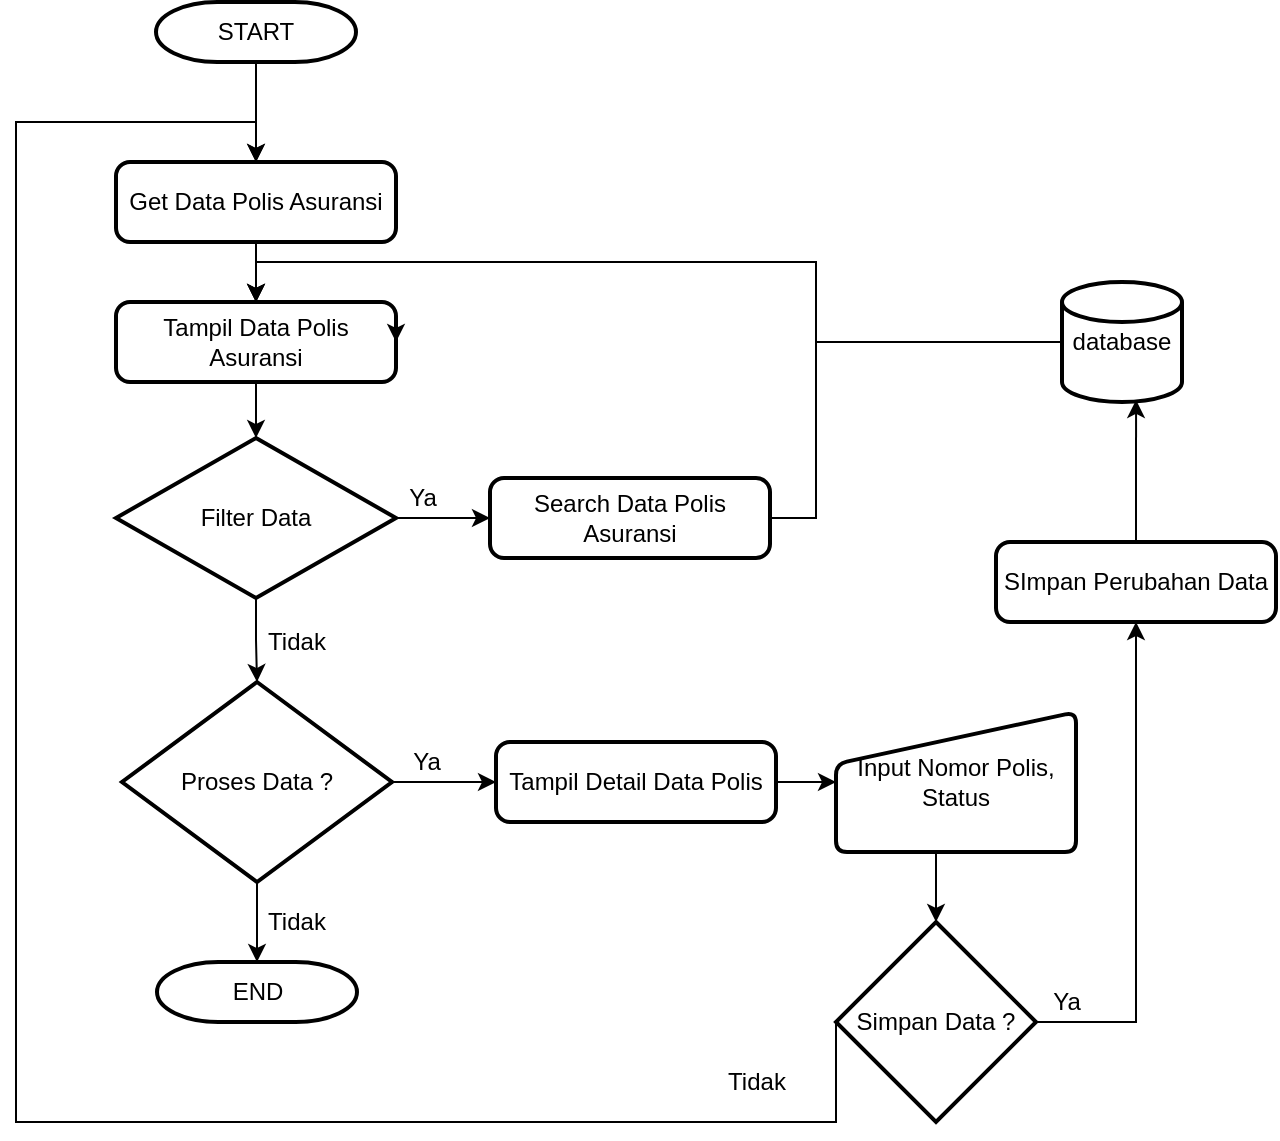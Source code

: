 <mxfile version="14.9.8" type="device"><diagram id="d2NR0x1WY9Lk7y7JU_gu" name="Page-1"><mxGraphModel dx="1021" dy="612" grid="1" gridSize="10" guides="1" tooltips="1" connect="1" arrows="1" fold="1" page="1" pageScale="1" pageWidth="850" pageHeight="1100" math="0" shadow="0"><root><mxCell id="0"/><mxCell id="1" parent="0"/><mxCell id="DOvLUxVpShTw0jf7nBZx-3" value="" style="edgeStyle=orthogonalEdgeStyle;rounded=0;orthogonalLoop=1;jettySize=auto;html=1;" edge="1" parent="1" source="DOvLUxVpShTw0jf7nBZx-1" target="DOvLUxVpShTw0jf7nBZx-2"><mxGeometry relative="1" as="geometry"/></mxCell><mxCell id="DOvLUxVpShTw0jf7nBZx-1" value="START" style="strokeWidth=2;html=1;shape=mxgraph.flowchart.terminator;whiteSpace=wrap;" vertex="1" parent="1"><mxGeometry x="260" y="20" width="100" height="30" as="geometry"/></mxCell><mxCell id="DOvLUxVpShTw0jf7nBZx-6" value="" style="edgeStyle=orthogonalEdgeStyle;rounded=0;orthogonalLoop=1;jettySize=auto;html=1;" edge="1" parent="1" source="DOvLUxVpShTw0jf7nBZx-2" target="DOvLUxVpShTw0jf7nBZx-5"><mxGeometry relative="1" as="geometry"/></mxCell><mxCell id="DOvLUxVpShTw0jf7nBZx-2" value="Get Data Polis Asuransi" style="rounded=1;whiteSpace=wrap;html=1;absoluteArcSize=1;arcSize=14;strokeWidth=2;" vertex="1" parent="1"><mxGeometry x="240" y="100" width="140" height="40" as="geometry"/></mxCell><mxCell id="DOvLUxVpShTw0jf7nBZx-12" value="" style="edgeStyle=orthogonalEdgeStyle;rounded=0;orthogonalLoop=1;jettySize=auto;html=1;" edge="1" parent="1" source="DOvLUxVpShTw0jf7nBZx-4" target="DOvLUxVpShTw0jf7nBZx-11"><mxGeometry relative="1" as="geometry"/></mxCell><mxCell id="DOvLUxVpShTw0jf7nBZx-13" value="" style="edgeStyle=orthogonalEdgeStyle;rounded=0;orthogonalLoop=1;jettySize=auto;html=1;" edge="1" parent="1" source="DOvLUxVpShTw0jf7nBZx-4" target="DOvLUxVpShTw0jf7nBZx-8"><mxGeometry relative="1" as="geometry"/></mxCell><mxCell id="DOvLUxVpShTw0jf7nBZx-4" value="Filter Data" style="strokeWidth=2;html=1;shape=mxgraph.flowchart.decision;whiteSpace=wrap;" vertex="1" parent="1"><mxGeometry x="240" y="238" width="140" height="80" as="geometry"/></mxCell><mxCell id="DOvLUxVpShTw0jf7nBZx-7" value="" style="edgeStyle=orthogonalEdgeStyle;rounded=0;orthogonalLoop=1;jettySize=auto;html=1;" edge="1" parent="1" source="DOvLUxVpShTw0jf7nBZx-5" target="DOvLUxVpShTw0jf7nBZx-4"><mxGeometry relative="1" as="geometry"/></mxCell><mxCell id="DOvLUxVpShTw0jf7nBZx-5" value="Tampil Data Polis Asuransi" style="rounded=1;whiteSpace=wrap;html=1;absoluteArcSize=1;arcSize=14;strokeWidth=2;" vertex="1" parent="1"><mxGeometry x="240" y="170" width="140" height="40" as="geometry"/></mxCell><mxCell id="DOvLUxVpShTw0jf7nBZx-28" style="edgeStyle=orthogonalEdgeStyle;rounded=0;orthogonalLoop=1;jettySize=auto;html=1;exitX=1;exitY=0.5;exitDx=0;exitDy=0;entryX=0.5;entryY=0;entryDx=0;entryDy=0;" edge="1" parent="1" source="DOvLUxVpShTw0jf7nBZx-8" target="DOvLUxVpShTw0jf7nBZx-5"><mxGeometry relative="1" as="geometry"><Array as="points"><mxPoint x="590" y="278"/><mxPoint x="590" y="150"/><mxPoint x="310" y="150"/></Array></mxGeometry></mxCell><mxCell id="DOvLUxVpShTw0jf7nBZx-8" value="Search Data Polis Asuransi" style="rounded=1;whiteSpace=wrap;html=1;absoluteArcSize=1;arcSize=14;strokeWidth=2;" vertex="1" parent="1"><mxGeometry x="427" y="258" width="140" height="40" as="geometry"/></mxCell><mxCell id="DOvLUxVpShTw0jf7nBZx-15" value="" style="edgeStyle=orthogonalEdgeStyle;rounded=0;orthogonalLoop=1;jettySize=auto;html=1;" edge="1" parent="1" source="DOvLUxVpShTw0jf7nBZx-11" target="DOvLUxVpShTw0jf7nBZx-14"><mxGeometry relative="1" as="geometry"/></mxCell><mxCell id="DOvLUxVpShTw0jf7nBZx-39" value="" style="edgeStyle=orthogonalEdgeStyle;rounded=0;orthogonalLoop=1;jettySize=auto;html=1;" edge="1" parent="1" source="DOvLUxVpShTw0jf7nBZx-11" target="DOvLUxVpShTw0jf7nBZx-29"><mxGeometry relative="1" as="geometry"/></mxCell><mxCell id="DOvLUxVpShTw0jf7nBZx-11" value="Proses Data ?" style="strokeWidth=2;html=1;shape=mxgraph.flowchart.decision;whiteSpace=wrap;" vertex="1" parent="1"><mxGeometry x="243" y="360" width="135" height="100" as="geometry"/></mxCell><mxCell id="DOvLUxVpShTw0jf7nBZx-20" value="" style="edgeStyle=orthogonalEdgeStyle;rounded=0;orthogonalLoop=1;jettySize=auto;html=1;" edge="1" parent="1" source="DOvLUxVpShTw0jf7nBZx-14" target="DOvLUxVpShTw0jf7nBZx-19"><mxGeometry relative="1" as="geometry"/></mxCell><mxCell id="DOvLUxVpShTw0jf7nBZx-14" value="Tampil Detail Data Polis" style="rounded=1;whiteSpace=wrap;html=1;absoluteArcSize=1;arcSize=14;strokeWidth=2;" vertex="1" parent="1"><mxGeometry x="430" y="390" width="140" height="40" as="geometry"/></mxCell><mxCell id="DOvLUxVpShTw0jf7nBZx-22" style="edgeStyle=orthogonalEdgeStyle;rounded=0;orthogonalLoop=1;jettySize=auto;html=1;exitX=0.5;exitY=1;exitDx=0;exitDy=0;entryX=0.5;entryY=0;entryDx=0;entryDy=0;entryPerimeter=0;" edge="1" parent="1" source="DOvLUxVpShTw0jf7nBZx-19" target="DOvLUxVpShTw0jf7nBZx-21"><mxGeometry relative="1" as="geometry"/></mxCell><mxCell id="DOvLUxVpShTw0jf7nBZx-19" value="Input Nomor Polis,&lt;br&gt;Status" style="html=1;strokeWidth=2;shape=manualInput;whiteSpace=wrap;rounded=1;size=26;arcSize=11;" vertex="1" parent="1"><mxGeometry x="600" y="375" width="120" height="70" as="geometry"/></mxCell><mxCell id="DOvLUxVpShTw0jf7nBZx-25" style="edgeStyle=orthogonalEdgeStyle;rounded=0;orthogonalLoop=1;jettySize=auto;html=1;exitX=1;exitY=0.5;exitDx=0;exitDy=0;exitPerimeter=0;entryX=0.5;entryY=1;entryDx=0;entryDy=0;" edge="1" parent="1" source="DOvLUxVpShTw0jf7nBZx-21" target="DOvLUxVpShTw0jf7nBZx-24"><mxGeometry relative="1" as="geometry"/></mxCell><mxCell id="DOvLUxVpShTw0jf7nBZx-38" style="edgeStyle=orthogonalEdgeStyle;rounded=0;orthogonalLoop=1;jettySize=auto;html=1;entryX=0.5;entryY=0;entryDx=0;entryDy=0;exitX=0;exitY=0.5;exitDx=0;exitDy=0;exitPerimeter=0;" edge="1" parent="1" source="DOvLUxVpShTw0jf7nBZx-21" target="DOvLUxVpShTw0jf7nBZx-2"><mxGeometry relative="1" as="geometry"><Array as="points"><mxPoint x="600" y="580"/><mxPoint x="190" y="580"/><mxPoint x="190" y="80"/><mxPoint x="310" y="80"/></Array></mxGeometry></mxCell><mxCell id="DOvLUxVpShTw0jf7nBZx-21" value="Simpan Data ?" style="strokeWidth=2;html=1;shape=mxgraph.flowchart.decision;whiteSpace=wrap;" vertex="1" parent="1"><mxGeometry x="600" y="480" width="100" height="100" as="geometry"/></mxCell><mxCell id="DOvLUxVpShTw0jf7nBZx-33" style="edgeStyle=orthogonalEdgeStyle;rounded=0;orthogonalLoop=1;jettySize=auto;html=1;exitX=0;exitY=0.5;exitDx=0;exitDy=0;exitPerimeter=0;entryX=0.5;entryY=0;entryDx=0;entryDy=0;" edge="1" parent="1" source="DOvLUxVpShTw0jf7nBZx-23" target="DOvLUxVpShTw0jf7nBZx-5"><mxGeometry relative="1" as="geometry"><Array as="points"><mxPoint x="590" y="190"/><mxPoint x="590" y="150"/><mxPoint x="310" y="150"/></Array></mxGeometry></mxCell><mxCell id="DOvLUxVpShTw0jf7nBZx-23" value="database" style="strokeWidth=2;html=1;shape=mxgraph.flowchart.database;whiteSpace=wrap;" vertex="1" parent="1"><mxGeometry x="713" y="160" width="60" height="60" as="geometry"/></mxCell><mxCell id="DOvLUxVpShTw0jf7nBZx-26" style="edgeStyle=orthogonalEdgeStyle;rounded=0;orthogonalLoop=1;jettySize=auto;html=1;exitX=0.5;exitY=0;exitDx=0;exitDy=0;entryX=0.617;entryY=0.983;entryDx=0;entryDy=0;entryPerimeter=0;" edge="1" parent="1" source="DOvLUxVpShTw0jf7nBZx-24" target="DOvLUxVpShTw0jf7nBZx-23"><mxGeometry relative="1" as="geometry"/></mxCell><mxCell id="DOvLUxVpShTw0jf7nBZx-24" value="SImpan Perubahan Data" style="rounded=1;whiteSpace=wrap;html=1;absoluteArcSize=1;arcSize=14;strokeWidth=2;" vertex="1" parent="1"><mxGeometry x="680" y="290" width="140" height="40" as="geometry"/></mxCell><mxCell id="DOvLUxVpShTw0jf7nBZx-29" value="END" style="strokeWidth=2;html=1;shape=mxgraph.flowchart.terminator;whiteSpace=wrap;" vertex="1" parent="1"><mxGeometry x="260.5" y="500" width="100" height="30" as="geometry"/></mxCell><mxCell id="DOvLUxVpShTw0jf7nBZx-32" style="edgeStyle=orthogonalEdgeStyle;rounded=0;orthogonalLoop=1;jettySize=auto;html=1;exitX=1;exitY=0.25;exitDx=0;exitDy=0;entryX=1;entryY=0.5;entryDx=0;entryDy=0;" edge="1" parent="1" source="DOvLUxVpShTw0jf7nBZx-5" target="DOvLUxVpShTw0jf7nBZx-5"><mxGeometry relative="1" as="geometry"/></mxCell><mxCell id="DOvLUxVpShTw0jf7nBZx-34" value="Ya" style="text;html=1;align=center;verticalAlign=middle;resizable=0;points=[];autosize=1;strokeColor=none;" vertex="1" parent="1"><mxGeometry x="378" y="258" width="30" height="20" as="geometry"/></mxCell><mxCell id="DOvLUxVpShTw0jf7nBZx-35" value="Tidak" style="text;html=1;align=center;verticalAlign=middle;resizable=0;points=[];autosize=1;strokeColor=none;" vertex="1" parent="1"><mxGeometry x="310" y="330" width="40" height="20" as="geometry"/></mxCell><mxCell id="DOvLUxVpShTw0jf7nBZx-36" value="Ya" style="text;html=1;align=center;verticalAlign=middle;resizable=0;points=[];autosize=1;strokeColor=none;" vertex="1" parent="1"><mxGeometry x="380" y="390" width="30" height="20" as="geometry"/></mxCell><mxCell id="DOvLUxVpShTw0jf7nBZx-37" value="Ya" style="text;html=1;align=center;verticalAlign=middle;resizable=0;points=[];autosize=1;strokeColor=none;" vertex="1" parent="1"><mxGeometry x="700" y="510" width="30" height="20" as="geometry"/></mxCell><mxCell id="DOvLUxVpShTw0jf7nBZx-40" value="Tidak" style="text;html=1;align=center;verticalAlign=middle;resizable=0;points=[];autosize=1;strokeColor=none;" vertex="1" parent="1"><mxGeometry x="310" y="470" width="40" height="20" as="geometry"/></mxCell><mxCell id="DOvLUxVpShTw0jf7nBZx-41" value="Tidak" style="text;html=1;align=center;verticalAlign=middle;resizable=0;points=[];autosize=1;strokeColor=none;" vertex="1" parent="1"><mxGeometry x="540" y="550" width="40" height="20" as="geometry"/></mxCell></root></mxGraphModel></diagram></mxfile>